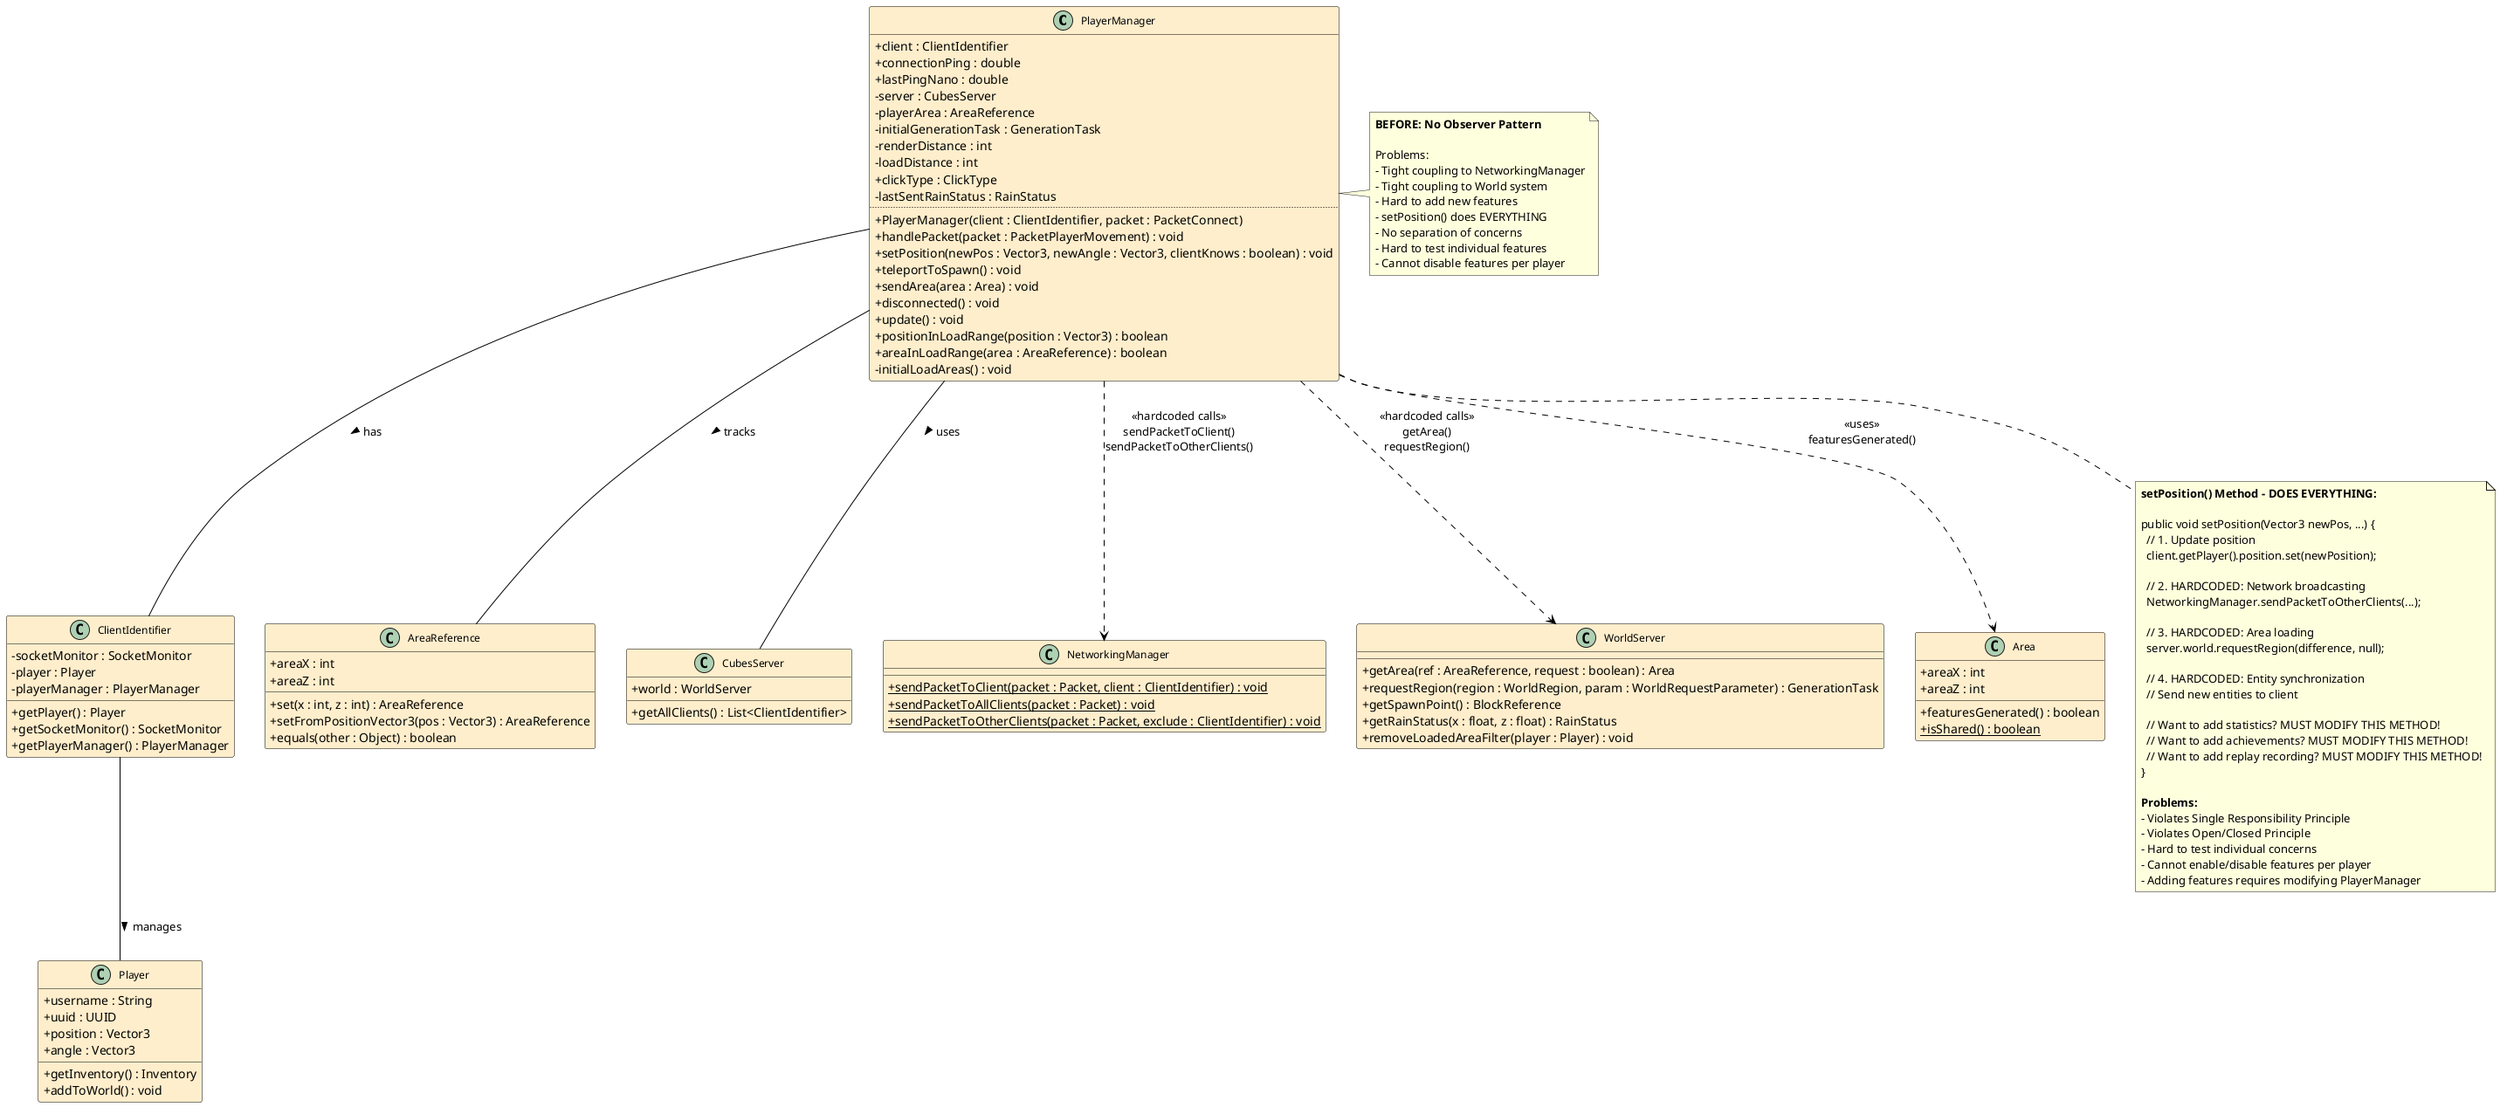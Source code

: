 @startuml PlayerManager_BEFORE_Observer

' ===================================================================
' BEFORE: PlayerManager WITHOUT Observer Pattern (Tight Coupling)
' ===================================================================

skinparam classAttributeIconSize 0
skinparam backgroundColor #FFFFFF
skinparam class {
    BackgroundColor #FFEECC
    BorderColor #000000
    ArrowColor #000000
    FontSize 12
}

' Main PlayerManager class (BEFORE - No Observer Pattern)
class PlayerManager {
    + client : ClientIdentifier
    + connectionPing : double
    + lastPingNano : double
    - server : CubesServer
    - playerArea : AreaReference
    - initialGenerationTask : GenerationTask
    - renderDistance : int
    - loadDistance : int
    + clickType : ClickType
    - lastSentRainStatus : RainStatus
    ..
    + PlayerManager(client : ClientIdentifier, packet : PacketConnect)
    + handlePacket(packet : PacketPlayerMovement) : void
    + setPosition(newPos : Vector3, newAngle : Vector3, clientKnows : boolean) : void
    + teleportToSpawn() : void
    + sendArea(area : Area) : void
    + disconnected() : void
    + update() : void
    + positionInLoadRange(position : Vector3) : boolean
    + areaInLoadRange(area : AreaReference) : boolean
    - initialLoadAreas() : void
}

note right of PlayerManager
  **BEFORE: No Observer Pattern**
  
  Problems:
  - Tight coupling to NetworkingManager
  - Tight coupling to World system
  - Hard to add new features
  - setPosition() does EVERYTHING
  - No separation of concerns
  - Hard to test individual features
  - Cannot disable features per player
end note

' Supporting classes
class ClientIdentifier {
    - socketMonitor : SocketMonitor
    - player : Player
    - playerManager : PlayerManager
    + getPlayer() : Player
    + getSocketMonitor() : SocketMonitor
    + getPlayerManager() : PlayerManager
}

class Player {
    + username : String
    + uuid : UUID
    + position : Vector3
    + angle : Vector3
    + getInventory() : Inventory
    + addToWorld() : void
}

class AreaReference {
    + areaX : int
    + areaZ : int
    + set(x : int, z : int) : AreaReference
    + setFromPositionVector3(pos : Vector3) : AreaReference
    + equals(other : Object) : boolean
}

class CubesServer {
    + world : WorldServer
    + getAllClients() : List<ClientIdentifier>
}

class NetworkingManager {
    {static} + sendPacketToClient(packet : Packet, client : ClientIdentifier) : void
    {static} + sendPacketToAllClients(packet : Packet) : void
    {static} + sendPacketToOtherClients(packet : Packet, exclude : ClientIdentifier) : void
}

class WorldServer {
    + getArea(ref : AreaReference, request : boolean) : Area
    + requestRegion(region : WorldRegion, param : WorldRequestParameter) : GenerationTask
    + getSpawnPoint() : BlockReference
    + getRainStatus(x : float, z : float) : RainStatus
    + removeLoadedAreaFilter(player : Player) : void
}

class Area {
    + areaX : int
    + areaZ : int
    + featuresGenerated() : boolean
    {static} + isShared() : boolean
}

' Relationships

' Associations
PlayerManager -- ClientIdentifier : has >
PlayerManager -- CubesServer : uses >
PlayerManager -- AreaReference : tracks >
ClientIdentifier -- Player : manages >

' Dependencies (TIGHT COUPLING!)
PlayerManager ..> NetworkingManager : << hardcoded calls >>\nsendPacketToClient()\nsendPacketToOtherClients()
PlayerManager ..> WorldServer : << hardcoded calls >>\ngetArea()\nrequestRegion()
PlayerManager ..> Area : << uses >>\nfeaturesGenerated()

note bottom of PlayerManager
  **setPosition() Method - DOES EVERYTHING:**
  
  public void setPosition(Vector3 newPos, ...) {
    // 1. Update position
    client.getPlayer().position.set(newPosition);
    
    // 2. HARDCODED: Network broadcasting
    NetworkingManager.sendPacketToOtherClients(...);
    
    // 3. HARDCODED: Area loading
    server.world.requestRegion(difference, null);
    
    // 4. HARDCODED: Entity synchronization
    // Send new entities to client
    
    // Want to add statistics? MUST MODIFY THIS METHOD!
    // Want to add achievements? MUST MODIFY THIS METHOD!
    // Want to add replay recording? MUST MODIFY THIS METHOD!
  }
  
  **Problems:**
  - Violates Single Responsibility Principle
  - Violates Open/Closed Principle
  - Hard to test individual concerns
  - Cannot enable/disable features per player
  - Adding features requires modifying PlayerManager
end note


@enduml
